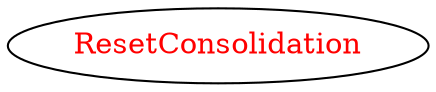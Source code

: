 digraph dependencyGraph {
 concentrate=true;
 ranksep="2.0";
 rankdir="LR"; 
 splines="ortho";
"ResetConsolidation" [fontcolor="red"];
}